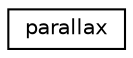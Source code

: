 digraph "Graphical Class Hierarchy"
{
 // LATEX_PDF_SIZE
  edge [fontname="Helvetica",fontsize="10",labelfontname="Helvetica",labelfontsize="10"];
  node [fontname="Helvetica",fontsize="10",shape=record];
  rankdir="LR";
  Node0 [label="parallax",height=0.2,width=0.4,color="black", fillcolor="white", style="filled",URL="$classparallax.html",tooltip="Parallax classe for parallax management."];
}
